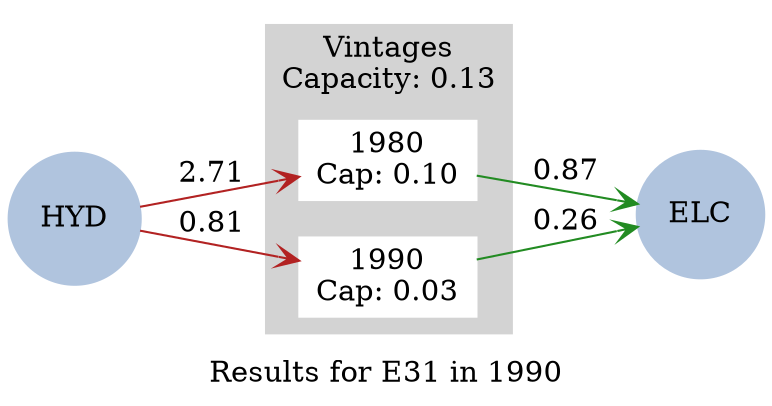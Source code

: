 strict digraph model {
	label = "Results for E31 in 1990" ;

	compound    = "True" ;
	concentrate = "True";
	rankdir     = "LR" ;
	splines     = "False" ;

	node [ style="filled" ] ;
	edge [ arrowhead="vee" ] ;

	subgraph cluster_vintages {
		label = "Vintages\nCapacity: 0.13" ;

		href  = "results1990.svg" ;
		style = "filled"
		color = "lightgrey"

		node [ color="white", shape="box" ] ;

		"1980" [ href="results_E31_p1990v1980_segments.svg", label="1980\nCap: 0.10" ] ;
		"1990" [ href="results_E31_p1990v1990_segments.svg", label="1990\nCap: 0.03" ] ;
	}

	subgraph energy_carriers {
		node [
		  color     = "lightsteelblue",
		  fontcolor = "black",
		  shape     = "circle"
		] ;

		"ELC" [ href="../commodities/rc_ELC_1990.svg" ] ;
		"HYD" [ href="../commodities/rc_HYD_1990.svg" ] ;
	}

	subgraph inputs {
		edge [ color="firebrick" ] ;

		"HYD" -> "1980" [ label="2.71" ] ;
		"HYD" -> "1990" [ label="0.81" ] ;
	}

	subgraph outputs {
		edge [ color="forestgreen" ] ;

		"1980" -> "ELC" [ label="0.87" ] ;
		"1990" -> "ELC" [ label="0.26" ] ;
	}
}
